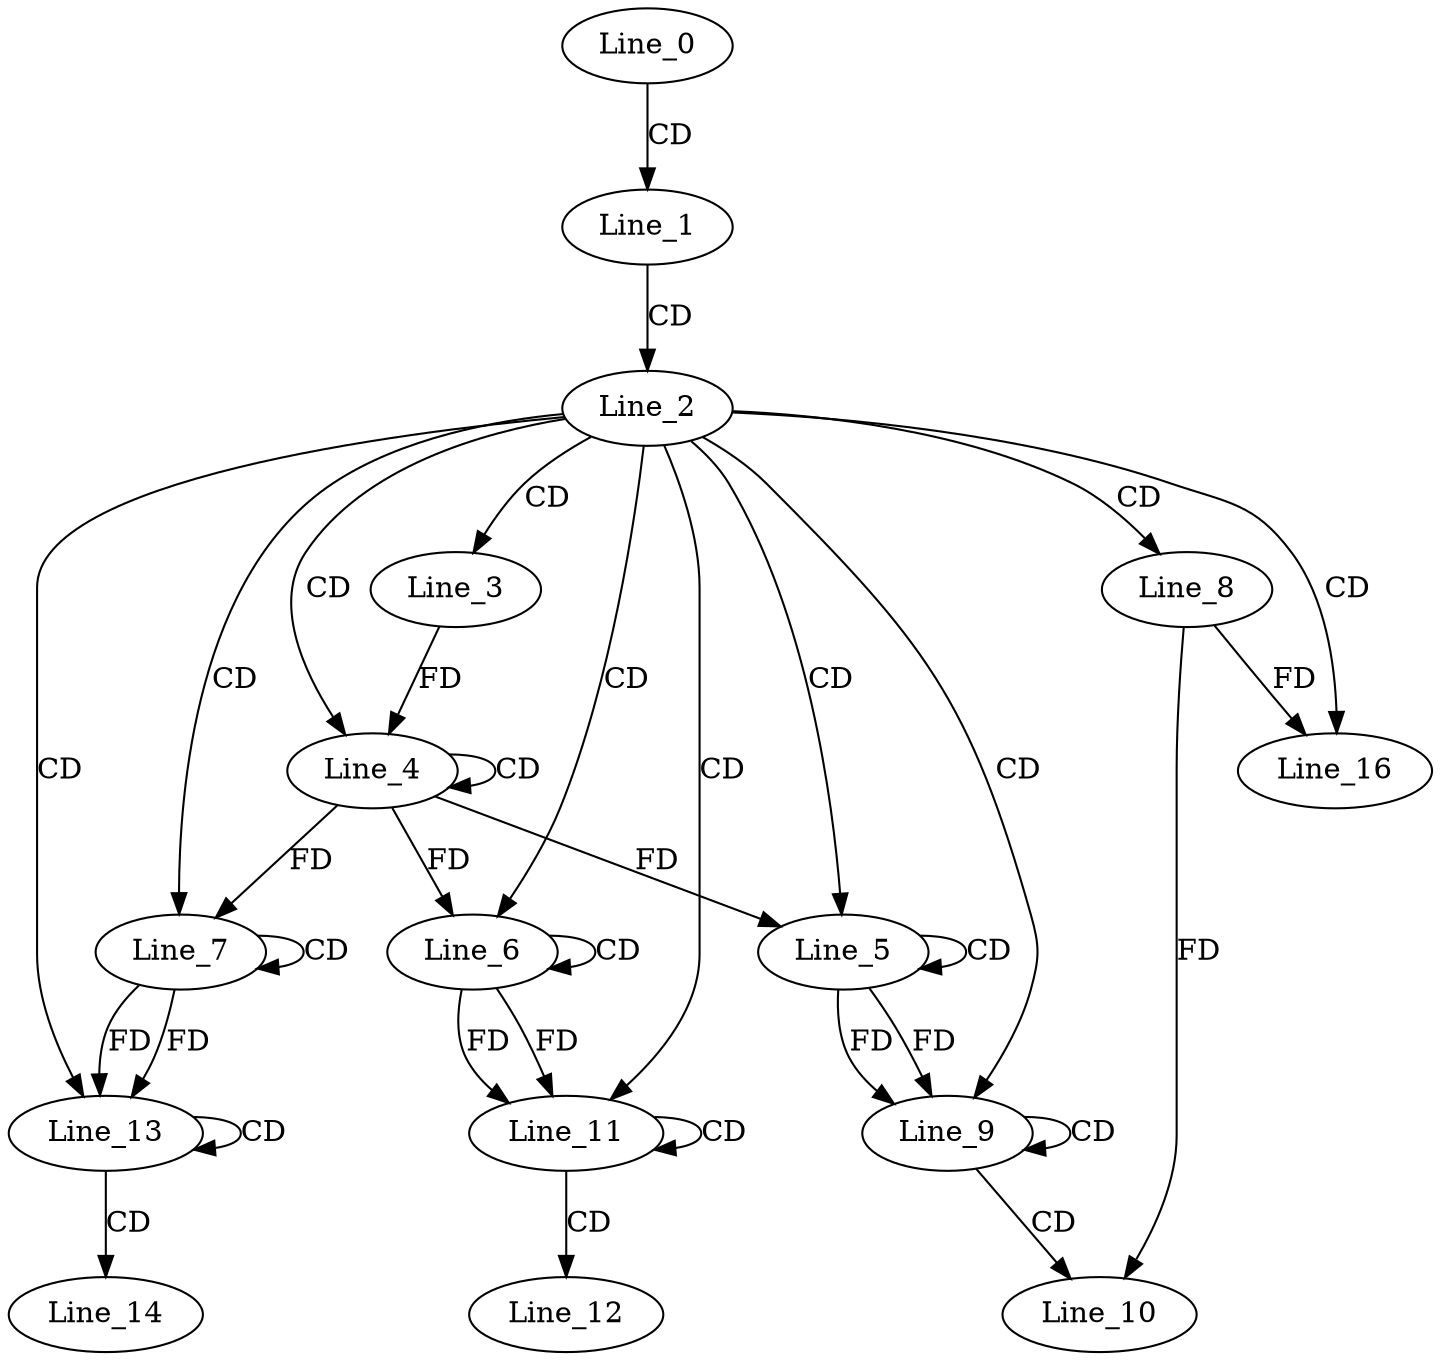 digraph G {
  Line_0;
  Line_1;
  Line_2;
  Line_3;
  Line_4;
  Line_4;
  Line_5;
  Line_5;
  Line_6;
  Line_6;
  Line_7;
  Line_7;
  Line_8;
  Line_9;
  Line_9;
  Line_10;
  Line_11;
  Line_11;
  Line_12;
  Line_13;
  Line_13;
  Line_14;
  Line_16;
  Line_0 -> Line_1 [ label="CD" ];
  Line_1 -> Line_2 [ label="CD" ];
  Line_2 -> Line_3 [ label="CD" ];
  Line_2 -> Line_4 [ label="CD" ];
  Line_4 -> Line_4 [ label="CD" ];
  Line_3 -> Line_4 [ label="FD" ];
  Line_2 -> Line_5 [ label="CD" ];
  Line_5 -> Line_5 [ label="CD" ];
  Line_4 -> Line_5 [ label="FD" ];
  Line_2 -> Line_6 [ label="CD" ];
  Line_6 -> Line_6 [ label="CD" ];
  Line_4 -> Line_6 [ label="FD" ];
  Line_2 -> Line_7 [ label="CD" ];
  Line_7 -> Line_7 [ label="CD" ];
  Line_4 -> Line_7 [ label="FD" ];
  Line_2 -> Line_8 [ label="CD" ];
  Line_2 -> Line_9 [ label="CD" ];
  Line_5 -> Line_9 [ label="FD" ];
  Line_9 -> Line_9 [ label="CD" ];
  Line_5 -> Line_9 [ label="FD" ];
  Line_9 -> Line_10 [ label="CD" ];
  Line_8 -> Line_10 [ label="FD" ];
  Line_2 -> Line_11 [ label="CD" ];
  Line_6 -> Line_11 [ label="FD" ];
  Line_11 -> Line_11 [ label="CD" ];
  Line_6 -> Line_11 [ label="FD" ];
  Line_11 -> Line_12 [ label="CD" ];
  Line_2 -> Line_13 [ label="CD" ];
  Line_7 -> Line_13 [ label="FD" ];
  Line_13 -> Line_13 [ label="CD" ];
  Line_7 -> Line_13 [ label="FD" ];
  Line_13 -> Line_14 [ label="CD" ];
  Line_2 -> Line_16 [ label="CD" ];
  Line_8 -> Line_16 [ label="FD" ];
}
